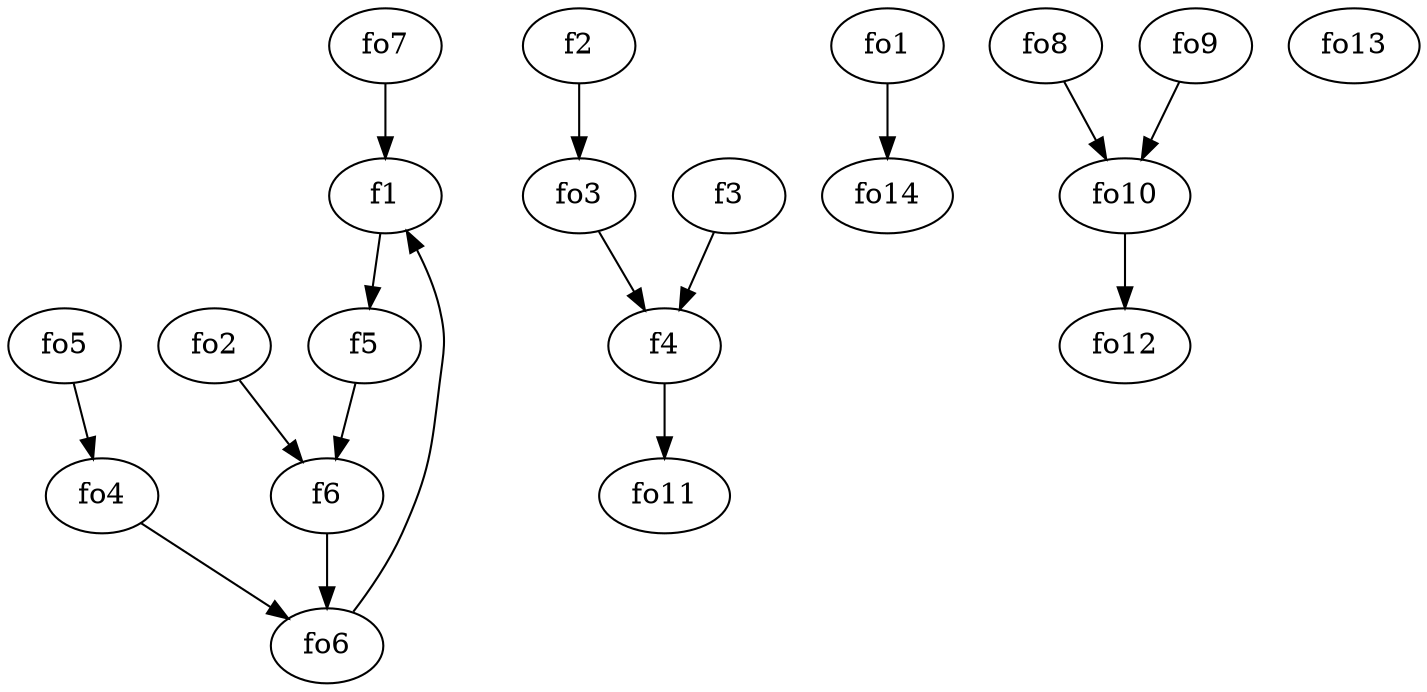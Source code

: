 strict digraph  {
f1;
f2;
f3;
f4;
f5;
f6;
fo1;
fo2;
fo3;
fo4;
fo5;
fo6;
fo7;
fo8;
fo9;
fo10;
fo11;
fo12;
fo13;
fo14;
f1 -> f5  [weight=2];
f2 -> fo3  [weight=2];
f3 -> f4  [weight=2];
f4 -> fo11  [weight=2];
f5 -> f6  [weight=2];
f6 -> fo6  [weight=2];
fo1 -> fo14  [weight=2];
fo2 -> f6  [weight=2];
fo3 -> f4  [weight=2];
fo4 -> fo6  [weight=2];
fo5 -> fo4  [weight=2];
fo6 -> f1  [weight=2];
fo7 -> f1  [weight=2];
fo8 -> fo10  [weight=2];
fo9 -> fo10  [weight=2];
fo10 -> fo12  [weight=2];
}
